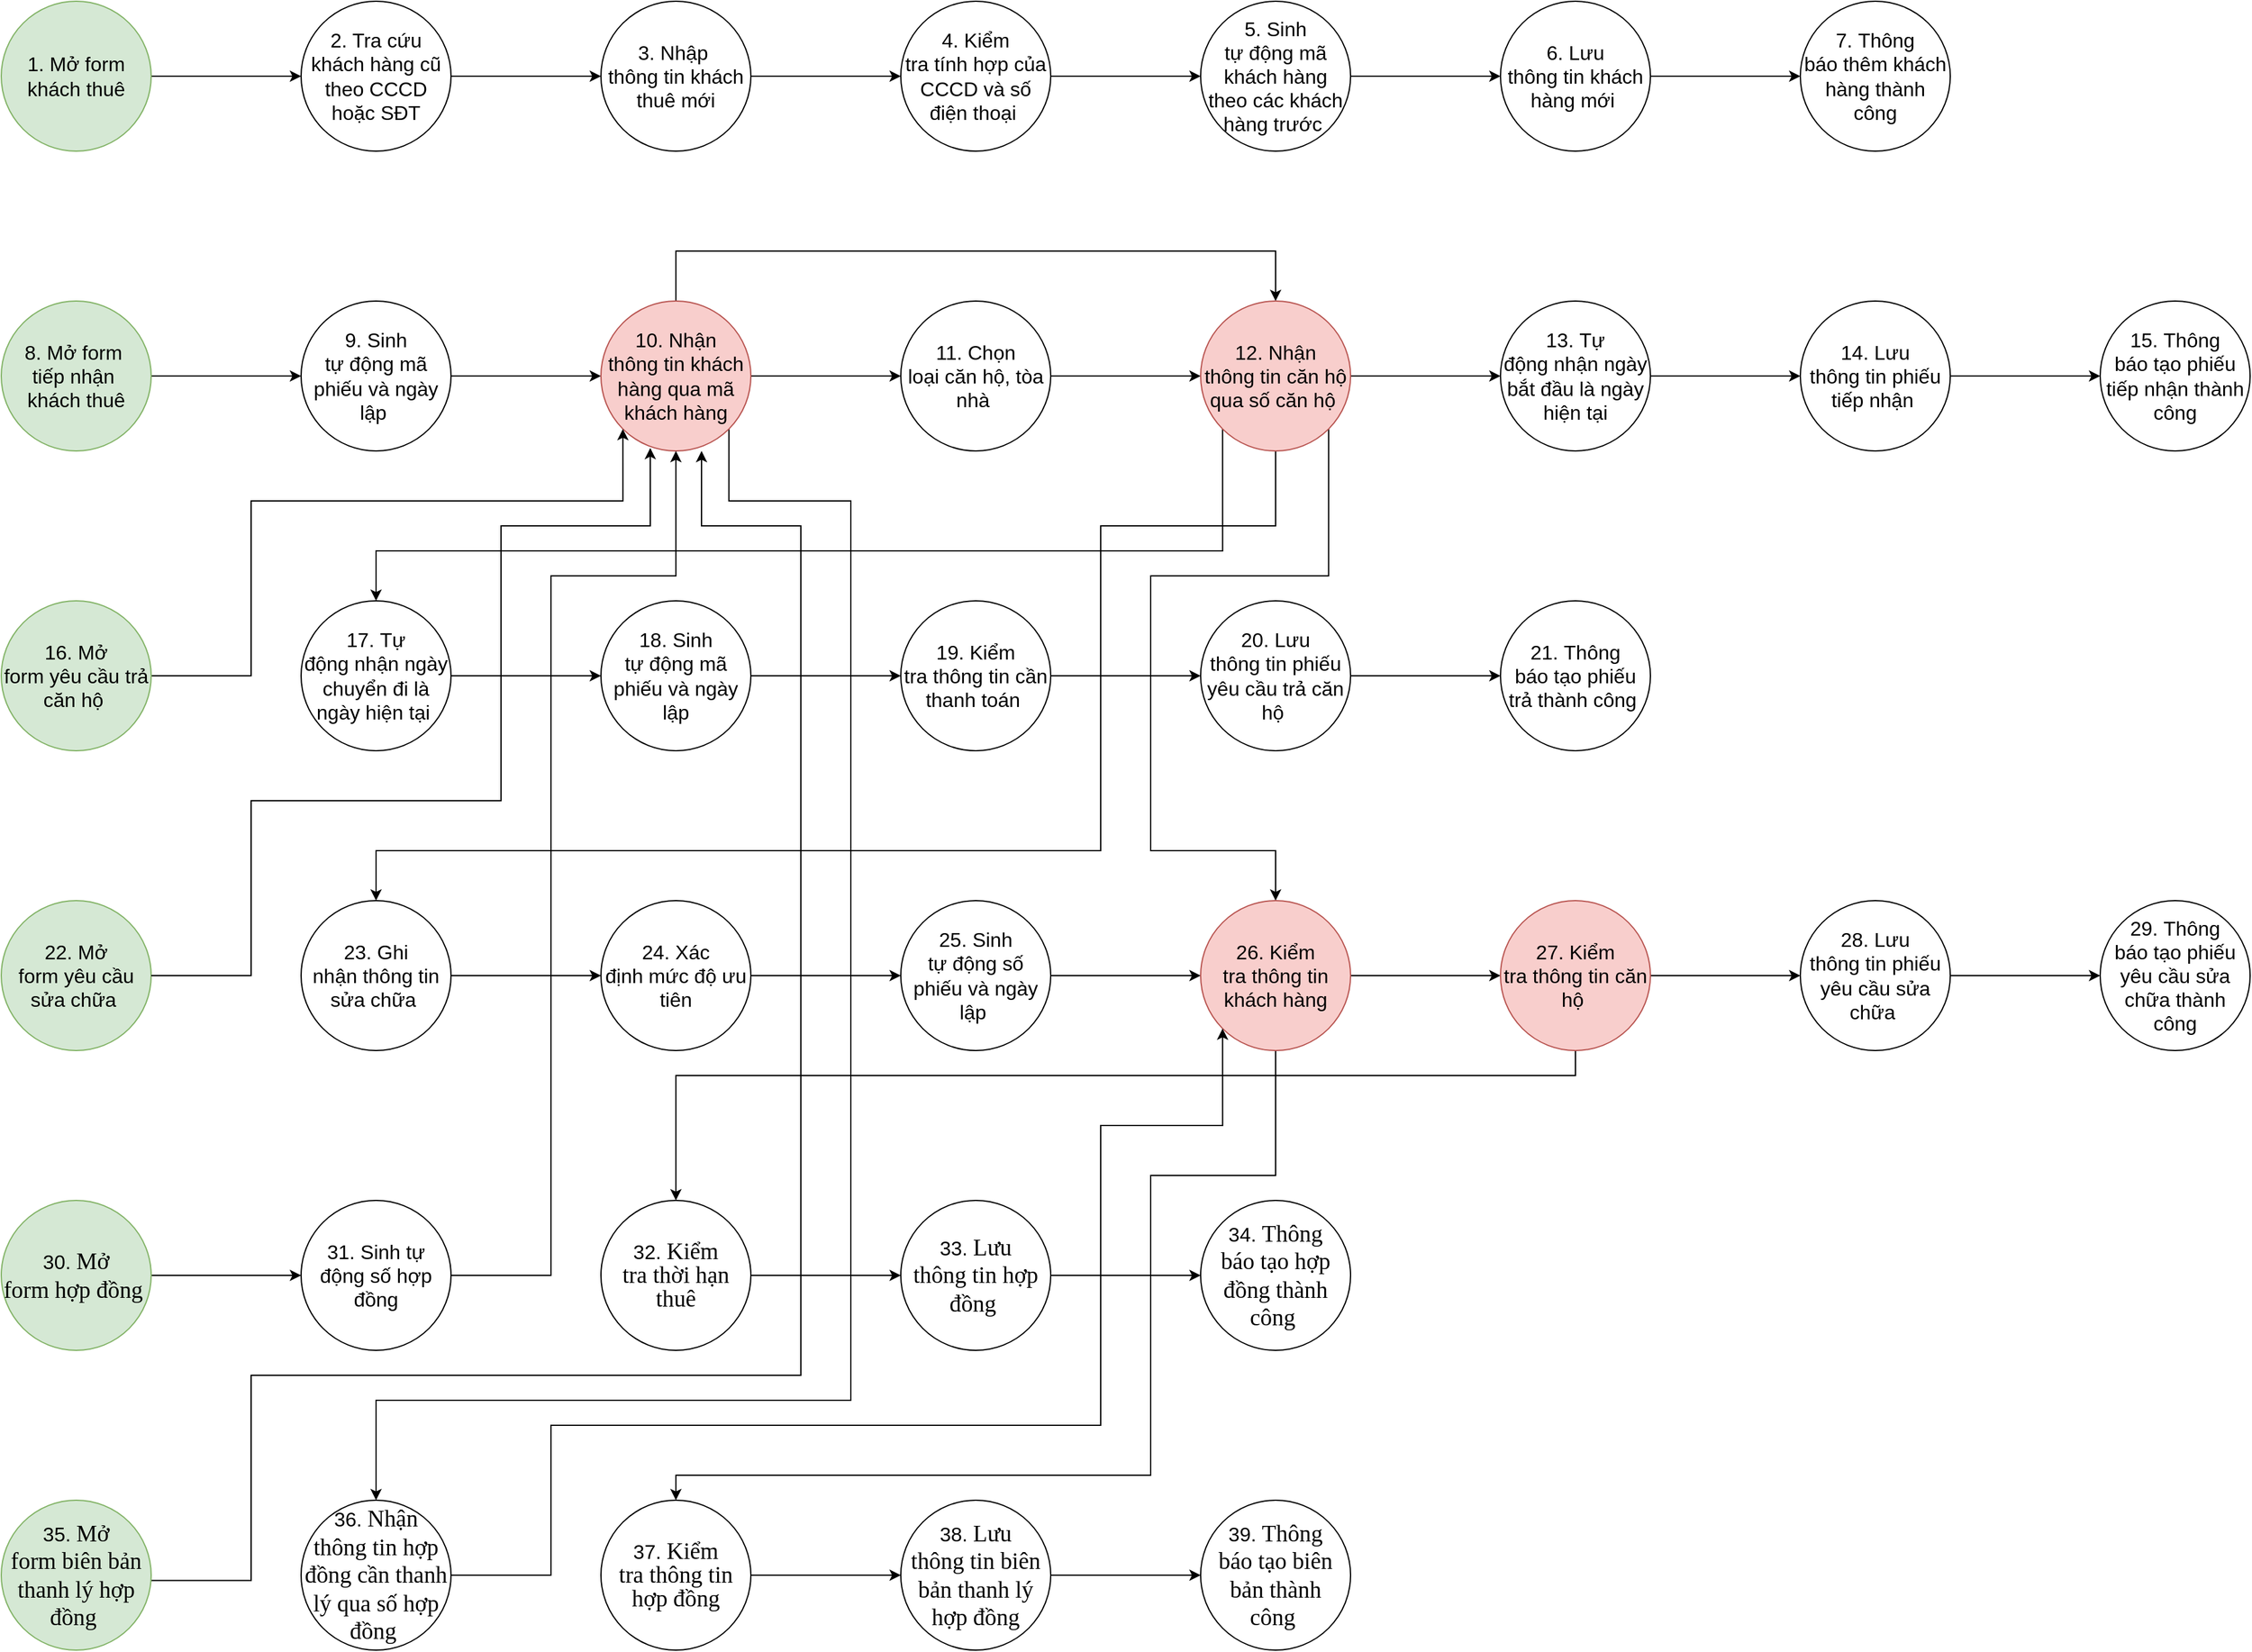 <mxfile version="28.2.7">
  <diagram name="Trang-1" id="BNuc9Tho2VInWAJtmNCV">
    <mxGraphModel dx="1815" dy="1485" grid="1" gridSize="10" guides="1" tooltips="1" connect="1" arrows="1" fold="1" page="0" pageScale="1" pageWidth="827" pageHeight="1169" math="0" shadow="0">
      <root>
        <mxCell id="0" />
        <mxCell id="1" parent="0" />
        <mxCell id="1VUmnsQ3BvMP89mHqFCF-171" style="edgeStyle=orthogonalEdgeStyle;rounded=0;orthogonalLoop=1;jettySize=auto;html=1;exitX=1;exitY=0.5;exitDx=0;exitDy=0;entryX=0;entryY=0.5;entryDx=0;entryDy=0;strokeWidth=1;fontSize=16;fontFamily=Helvetica;shadow=0;" edge="1" parent="1" source="1VUmnsQ3BvMP89mHqFCF-169" target="1VUmnsQ3BvMP89mHqFCF-170">
          <mxGeometry relative="1" as="geometry" />
        </mxCell>
        <mxCell id="1VUmnsQ3BvMP89mHqFCF-169" value="&lt;font&gt;1. Mở form&lt;/font&gt;&lt;div&gt;&lt;span style=&quot;background-color: transparent; color: light-dark(rgb(0, 0, 0), rgb(255, 255, 255));&quot;&gt;khách thuê&lt;/span&gt;&lt;/div&gt;" style="ellipse;whiteSpace=wrap;html=1;aspect=fixed;fillColor=#d5e8d4;strokeColor=#82b366;strokeWidth=1;fontSize=16;fontFamily=Helvetica;shadow=0;" vertex="1" parent="1">
          <mxGeometry x="80" y="240" width="120" height="120" as="geometry" />
        </mxCell>
        <mxCell id="1VUmnsQ3BvMP89mHqFCF-173" style="edgeStyle=orthogonalEdgeStyle;rounded=0;orthogonalLoop=1;jettySize=auto;html=1;exitX=1;exitY=0.5;exitDx=0;exitDy=0;entryX=0;entryY=0.5;entryDx=0;entryDy=0;strokeWidth=1;fontSize=16;fontFamily=Helvetica;shadow=0;" edge="1" parent="1" source="1VUmnsQ3BvMP89mHqFCF-170" target="1VUmnsQ3BvMP89mHqFCF-172">
          <mxGeometry relative="1" as="geometry" />
        </mxCell>
        <mxCell id="1VUmnsQ3BvMP89mHqFCF-170" value="&lt;span style=&quot;line-height: 105%;&quot;&gt;&lt;font&gt;2. Tra cứu khách hàng cũ theo CCCD hoặc SĐT&lt;/font&gt;&lt;/span&gt;" style="ellipse;whiteSpace=wrap;html=1;aspect=fixed;strokeWidth=1;fontSize=16;fontFamily=Helvetica;shadow=0;" vertex="1" parent="1">
          <mxGeometry x="320" y="240" width="120" height="120" as="geometry" />
        </mxCell>
        <mxCell id="1VUmnsQ3BvMP89mHqFCF-175" style="edgeStyle=orthogonalEdgeStyle;rounded=0;orthogonalLoop=1;jettySize=auto;html=1;exitX=1;exitY=0.5;exitDx=0;exitDy=0;strokeWidth=1;fontSize=16;fontFamily=Helvetica;shadow=0;" edge="1" parent="1" source="1VUmnsQ3BvMP89mHqFCF-172" target="1VUmnsQ3BvMP89mHqFCF-174">
          <mxGeometry relative="1" as="geometry" />
        </mxCell>
        <mxCell id="1VUmnsQ3BvMP89mHqFCF-172" value="&lt;span style=&quot;line-height: 105%;&quot;&gt;&lt;font&gt;&lt;font&gt;3. Nhập&amp;nbsp;&lt;/font&gt;&lt;/font&gt;&lt;/span&gt;&lt;div&gt;&lt;span style=&quot;line-height: 105%;&quot;&gt;&lt;font&gt;&lt;font&gt;thông tin khách thuê mới&lt;/font&gt;&lt;br&gt;&lt;/font&gt;&lt;/span&gt;&lt;/div&gt;" style="ellipse;whiteSpace=wrap;html=1;aspect=fixed;strokeWidth=1;fontSize=16;fontFamily=Helvetica;shadow=0;" vertex="1" parent="1">
          <mxGeometry x="560" y="240" width="120" height="120" as="geometry" />
        </mxCell>
        <mxCell id="1VUmnsQ3BvMP89mHqFCF-177" style="edgeStyle=orthogonalEdgeStyle;rounded=0;orthogonalLoop=1;jettySize=auto;html=1;exitX=1;exitY=0.5;exitDx=0;exitDy=0;entryX=0;entryY=0.5;entryDx=0;entryDy=0;strokeWidth=1;fontSize=16;fontFamily=Helvetica;shadow=0;" edge="1" parent="1" source="1VUmnsQ3BvMP89mHqFCF-174" target="1VUmnsQ3BvMP89mHqFCF-176">
          <mxGeometry relative="1" as="geometry" />
        </mxCell>
        <mxCell id="1VUmnsQ3BvMP89mHqFCF-174" value="&lt;span&gt;&lt;font&gt;4. Kiểm&lt;br&gt;tra tính hợp của CCCD và số điện thoại&amp;nbsp;&lt;/font&gt;&lt;/span&gt;" style="ellipse;whiteSpace=wrap;html=1;aspect=fixed;strokeWidth=1;fontSize=16;fontFamily=Helvetica;shadow=0;" vertex="1" parent="1">
          <mxGeometry x="800" y="240" width="120" height="120" as="geometry" />
        </mxCell>
        <mxCell id="1VUmnsQ3BvMP89mHqFCF-181" style="edgeStyle=orthogonalEdgeStyle;rounded=0;orthogonalLoop=1;jettySize=auto;html=1;exitX=1;exitY=0.5;exitDx=0;exitDy=0;strokeWidth=1;fontSize=16;fontFamily=Helvetica;shadow=0;" edge="1" parent="1" source="1VUmnsQ3BvMP89mHqFCF-176" target="1VUmnsQ3BvMP89mHqFCF-178">
          <mxGeometry relative="1" as="geometry" />
        </mxCell>
        <mxCell id="1VUmnsQ3BvMP89mHqFCF-176" value="&lt;font&gt;&lt;span&gt;5.&amp;nbsp;&lt;/span&gt;&lt;/font&gt;&lt;span&gt;Sinh&lt;br&gt;tự động mã khách hàng theo các khách hàng trước&amp;nbsp;&lt;/span&gt;" style="ellipse;whiteSpace=wrap;html=1;aspect=fixed;strokeWidth=1;fontSize=16;fontFamily=Helvetica;shadow=0;" vertex="1" parent="1">
          <mxGeometry x="1040" y="240" width="120" height="120" as="geometry" />
        </mxCell>
        <mxCell id="1VUmnsQ3BvMP89mHqFCF-183" style="edgeStyle=orthogonalEdgeStyle;rounded=0;orthogonalLoop=1;jettySize=auto;html=1;exitX=1;exitY=0.5;exitDx=0;exitDy=0;fontFamily=Helvetica;fontSize=16;shadow=0;" edge="1" parent="1" source="1VUmnsQ3BvMP89mHqFCF-178" target="1VUmnsQ3BvMP89mHqFCF-182">
          <mxGeometry relative="1" as="geometry" />
        </mxCell>
        <mxCell id="1VUmnsQ3BvMP89mHqFCF-178" value="&lt;font&gt;&lt;span&gt;6.&amp;nbsp;&lt;/span&gt;&lt;/font&gt;&lt;span&gt;Lưu&lt;br&gt;thông tin khách hàng mới&amp;nbsp;&lt;/span&gt;" style="ellipse;whiteSpace=wrap;html=1;aspect=fixed;strokeWidth=1;fontSize=16;fontFamily=Helvetica;shadow=0;" vertex="1" parent="1">
          <mxGeometry x="1280" y="240" width="120" height="120" as="geometry" />
        </mxCell>
        <mxCell id="1VUmnsQ3BvMP89mHqFCF-182" value="&lt;font&gt;&lt;font&gt;7.&amp;nbsp;&lt;/font&gt;&lt;span style=&quot;line-height: 105%;&quot;&gt;Thông&lt;br&gt;báo thêm khách hàng thành công&lt;/span&gt;&lt;/font&gt;" style="ellipse;whiteSpace=wrap;html=1;aspect=fixed;strokeWidth=1;fontSize=16;fontFamily=Helvetica;shadow=0;" vertex="1" parent="1">
          <mxGeometry x="1520" y="240" width="120" height="120" as="geometry" />
        </mxCell>
        <mxCell id="1VUmnsQ3BvMP89mHqFCF-184" style="edgeStyle=orthogonalEdgeStyle;rounded=0;orthogonalLoop=1;jettySize=auto;html=1;exitX=1;exitY=0.5;exitDx=0;exitDy=0;entryX=0;entryY=0.5;entryDx=0;entryDy=0;strokeWidth=1;fontSize=16;fontFamily=Helvetica;shadow=0;" edge="1" parent="1" source="1VUmnsQ3BvMP89mHqFCF-185" target="1VUmnsQ3BvMP89mHqFCF-187">
          <mxGeometry relative="1" as="geometry" />
        </mxCell>
        <mxCell id="1VUmnsQ3BvMP89mHqFCF-185" value="&lt;font&gt;8. Mở form&amp;nbsp;&lt;/font&gt;&lt;div&gt;&lt;font&gt;tiếp nhận&amp;nbsp;&lt;/font&gt;&lt;/div&gt;&lt;div&gt;&lt;span style=&quot;background-color: transparent; color: light-dark(rgb(0, 0, 0), rgb(255, 255, 255));&quot;&gt;khách thuê&lt;/span&gt;&lt;/div&gt;" style="ellipse;whiteSpace=wrap;html=1;aspect=fixed;fillColor=#d5e8d4;strokeColor=#82b366;strokeWidth=1;fontSize=16;fontFamily=Helvetica;shadow=0;" vertex="1" parent="1">
          <mxGeometry x="80" y="480" width="120" height="120" as="geometry" />
        </mxCell>
        <mxCell id="1VUmnsQ3BvMP89mHqFCF-186" style="edgeStyle=orthogonalEdgeStyle;rounded=0;orthogonalLoop=1;jettySize=auto;html=1;exitX=1;exitY=0.5;exitDx=0;exitDy=0;entryX=0;entryY=0.5;entryDx=0;entryDy=0;strokeWidth=1;fontSize=16;fontFamily=Helvetica;shadow=0;" edge="1" parent="1" source="1VUmnsQ3BvMP89mHqFCF-187" target="1VUmnsQ3BvMP89mHqFCF-189">
          <mxGeometry relative="1" as="geometry" />
        </mxCell>
        <mxCell id="1VUmnsQ3BvMP89mHqFCF-187" value="&lt;span style=&quot;line-height: 105%;&quot;&gt;&lt;font&gt;9.&amp;nbsp;&lt;/font&gt;&lt;/span&gt;&lt;span&gt;Sinh&lt;br&gt;tự động mã phiếu và ngày lập&amp;nbsp;&lt;/span&gt;" style="ellipse;whiteSpace=wrap;html=1;aspect=fixed;strokeWidth=1;fontSize=16;fontFamily=Helvetica;shadow=0;" vertex="1" parent="1">
          <mxGeometry x="320" y="480" width="120" height="120" as="geometry" />
        </mxCell>
        <mxCell id="1VUmnsQ3BvMP89mHqFCF-188" style="edgeStyle=orthogonalEdgeStyle;rounded=0;orthogonalLoop=1;jettySize=auto;html=1;exitX=1;exitY=0.5;exitDx=0;exitDy=0;strokeWidth=1;fontSize=16;fontFamily=Helvetica;shadow=0;" edge="1" parent="1" source="1VUmnsQ3BvMP89mHqFCF-189" target="1VUmnsQ3BvMP89mHqFCF-191">
          <mxGeometry relative="1" as="geometry" />
        </mxCell>
        <mxCell id="1VUmnsQ3BvMP89mHqFCF-214" style="edgeStyle=orthogonalEdgeStyle;rounded=0;orthogonalLoop=1;jettySize=auto;html=1;exitX=0.5;exitY=0;exitDx=0;exitDy=0;entryX=0.5;entryY=0;entryDx=0;entryDy=0;shadow=0;fontFamily=Helvetica;fontSize=16;" edge="1" parent="1" source="1VUmnsQ3BvMP89mHqFCF-189" target="1VUmnsQ3BvMP89mHqFCF-193">
          <mxGeometry relative="1" as="geometry">
            <Array as="points">
              <mxPoint x="620" y="440" />
              <mxPoint x="1100" y="440" />
            </Array>
          </mxGeometry>
        </mxCell>
        <mxCell id="1VUmnsQ3BvMP89mHqFCF-260" style="edgeStyle=orthogonalEdgeStyle;rounded=0;orthogonalLoop=1;jettySize=auto;html=1;exitX=1;exitY=1;exitDx=0;exitDy=0;entryX=0.5;entryY=0;entryDx=0;entryDy=0;" edge="1" parent="1" source="1VUmnsQ3BvMP89mHqFCF-189" target="1VUmnsQ3BvMP89mHqFCF-253">
          <mxGeometry relative="1" as="geometry">
            <Array as="points">
              <mxPoint x="663" y="640" />
              <mxPoint x="760" y="640" />
              <mxPoint x="760" y="1360" />
              <mxPoint x="380" y="1360" />
            </Array>
          </mxGeometry>
        </mxCell>
        <mxCell id="1VUmnsQ3BvMP89mHqFCF-189" value="&lt;div&gt;&lt;span style=&quot;line-height: 105%;&quot;&gt;&lt;font&gt;10.&amp;nbsp;&lt;span style=&quot;background-color: transparent; color: light-dark(rgb(0, 0, 0), rgb(255, 255, 255));&quot;&gt;&lt;span style=&quot;line-height: 105%;&quot;&gt;Nhận&lt;br&gt;thông tin khách hàng qua mã khách hàng&lt;/span&gt;&lt;/span&gt;&lt;br&gt;&lt;/font&gt;&lt;/span&gt;&lt;/div&gt;" style="ellipse;whiteSpace=wrap;html=1;aspect=fixed;strokeWidth=1;fontSize=16;fontFamily=Helvetica;fillColor=#f8cecc;strokeColor=#b85450;shadow=0;" vertex="1" parent="1">
          <mxGeometry x="560" y="480" width="120" height="120" as="geometry" />
        </mxCell>
        <mxCell id="1VUmnsQ3BvMP89mHqFCF-190" style="edgeStyle=orthogonalEdgeStyle;rounded=0;orthogonalLoop=1;jettySize=auto;html=1;exitX=1;exitY=0.5;exitDx=0;exitDy=0;entryX=0;entryY=0.5;entryDx=0;entryDy=0;strokeWidth=1;fontSize=16;fontFamily=Helvetica;shadow=0;" edge="1" parent="1" source="1VUmnsQ3BvMP89mHqFCF-191" target="1VUmnsQ3BvMP89mHqFCF-193">
          <mxGeometry relative="1" as="geometry" />
        </mxCell>
        <mxCell id="1VUmnsQ3BvMP89mHqFCF-191" value="11.&amp;nbsp;&lt;span&gt;Chọn&lt;br&gt;loại căn hộ, tòa nhà&amp;nbsp;&lt;/span&gt;" style="ellipse;whiteSpace=wrap;html=1;aspect=fixed;strokeWidth=1;fontSize=16;fontFamily=Helvetica;shadow=0;" vertex="1" parent="1">
          <mxGeometry x="800" y="480" width="120" height="120" as="geometry" />
        </mxCell>
        <mxCell id="1VUmnsQ3BvMP89mHqFCF-192" style="edgeStyle=orthogonalEdgeStyle;rounded=0;orthogonalLoop=1;jettySize=auto;html=1;exitX=1;exitY=0.5;exitDx=0;exitDy=0;strokeWidth=1;fontSize=16;fontFamily=Helvetica;shadow=0;" edge="1" parent="1" source="1VUmnsQ3BvMP89mHqFCF-193" target="1VUmnsQ3BvMP89mHqFCF-195">
          <mxGeometry relative="1" as="geometry" />
        </mxCell>
        <mxCell id="1VUmnsQ3BvMP89mHqFCF-215" style="edgeStyle=orthogonalEdgeStyle;rounded=0;orthogonalLoop=1;jettySize=auto;html=1;exitX=0;exitY=1;exitDx=0;exitDy=0;entryX=0.5;entryY=0;entryDx=0;entryDy=0;shadow=0;fontFamily=Helvetica;fontSize=16;" edge="1" parent="1" source="1VUmnsQ3BvMP89mHqFCF-193" target="1VUmnsQ3BvMP89mHqFCF-202">
          <mxGeometry relative="1" as="geometry">
            <Array as="points">
              <mxPoint x="1058" y="680" />
              <mxPoint x="380" y="680" />
            </Array>
          </mxGeometry>
        </mxCell>
        <mxCell id="1VUmnsQ3BvMP89mHqFCF-228" style="edgeStyle=orthogonalEdgeStyle;rounded=0;orthogonalLoop=1;jettySize=auto;html=1;exitX=0.5;exitY=1;exitDx=0;exitDy=0;entryX=0.5;entryY=0;entryDx=0;entryDy=0;shadow=0;fontFamily=Helvetica;fontSize=16;" edge="1" parent="1" source="1VUmnsQ3BvMP89mHqFCF-193" target="1VUmnsQ3BvMP89mHqFCF-218">
          <mxGeometry relative="1" as="geometry">
            <Array as="points">
              <mxPoint x="1100" y="660" />
              <mxPoint x="960" y="660" />
              <mxPoint x="960" y="920" />
              <mxPoint x="380" y="920" />
            </Array>
          </mxGeometry>
        </mxCell>
        <mxCell id="1VUmnsQ3BvMP89mHqFCF-249" style="edgeStyle=orthogonalEdgeStyle;rounded=0;orthogonalLoop=1;jettySize=auto;html=1;exitX=1;exitY=1;exitDx=0;exitDy=0;entryX=0.5;entryY=0;entryDx=0;entryDy=0;" edge="1" parent="1" source="1VUmnsQ3BvMP89mHqFCF-193" target="1VUmnsQ3BvMP89mHqFCF-224">
          <mxGeometry relative="1" as="geometry">
            <Array as="points">
              <mxPoint x="1142" y="700" />
              <mxPoint x="1000" y="700" />
              <mxPoint x="1000" y="920" />
              <mxPoint x="1100" y="920" />
            </Array>
          </mxGeometry>
        </mxCell>
        <mxCell id="1VUmnsQ3BvMP89mHqFCF-193" value="12.&amp;nbsp;&lt;span style=&quot;line-height: 105%;&quot;&gt;Nhận&lt;br&gt;thông tin căn hộ qua số căn hộ&amp;nbsp;&lt;/span&gt;" style="ellipse;whiteSpace=wrap;html=1;aspect=fixed;strokeWidth=1;fontSize=16;fontFamily=Helvetica;fillColor=#f8cecc;strokeColor=#b85450;shadow=0;" vertex="1" parent="1">
          <mxGeometry x="1040" y="480" width="120" height="120" as="geometry" />
        </mxCell>
        <mxCell id="1VUmnsQ3BvMP89mHqFCF-194" style="edgeStyle=orthogonalEdgeStyle;rounded=0;orthogonalLoop=1;jettySize=auto;html=1;exitX=1;exitY=0.5;exitDx=0;exitDy=0;fontFamily=Helvetica;fontSize=16;shadow=0;" edge="1" parent="1" source="1VUmnsQ3BvMP89mHqFCF-195" target="1VUmnsQ3BvMP89mHqFCF-196">
          <mxGeometry relative="1" as="geometry" />
        </mxCell>
        <mxCell id="1VUmnsQ3BvMP89mHqFCF-195" value="13.&amp;nbsp;&lt;span&gt;Tự&lt;br&gt;động nhận ngày bắt đầu là ngày hiện tại&lt;/span&gt;" style="ellipse;whiteSpace=wrap;html=1;aspect=fixed;strokeWidth=1;fontSize=16;fontFamily=Helvetica;shadow=0;" vertex="1" parent="1">
          <mxGeometry x="1280" y="480" width="120" height="120" as="geometry" />
        </mxCell>
        <mxCell id="1VUmnsQ3BvMP89mHqFCF-198" style="edgeStyle=orthogonalEdgeStyle;rounded=0;orthogonalLoop=1;jettySize=auto;html=1;exitX=1;exitY=0.5;exitDx=0;exitDy=0;entryX=0;entryY=0.5;entryDx=0;entryDy=0;fontFamily=Helvetica;fontSize=16;shadow=0;" edge="1" parent="1" source="1VUmnsQ3BvMP89mHqFCF-196" target="1VUmnsQ3BvMP89mHqFCF-197">
          <mxGeometry relative="1" as="geometry" />
        </mxCell>
        <mxCell id="1VUmnsQ3BvMP89mHqFCF-196" value="14.&amp;nbsp;&lt;span&gt;Lưu&lt;br&gt;thông tin phiếu tiếp nhận&amp;nbsp;&lt;/span&gt;" style="ellipse;whiteSpace=wrap;html=1;aspect=fixed;strokeWidth=1;fontSize=16;fontFamily=Helvetica;shadow=0;" vertex="1" parent="1">
          <mxGeometry x="1520" y="480" width="120" height="120" as="geometry" />
        </mxCell>
        <mxCell id="1VUmnsQ3BvMP89mHqFCF-197" value="15.&amp;nbsp;&lt;span&gt;Thông&lt;br&gt;báo tạo phiếu tiếp nhận thành công&lt;/span&gt;" style="ellipse;whiteSpace=wrap;html=1;aspect=fixed;strokeWidth=1;fontSize=16;fontFamily=Helvetica;shadow=0;" vertex="1" parent="1">
          <mxGeometry x="1760" y="480" width="120" height="120" as="geometry" />
        </mxCell>
        <mxCell id="1VUmnsQ3BvMP89mHqFCF-199" style="edgeStyle=orthogonalEdgeStyle;rounded=0;orthogonalLoop=1;jettySize=auto;html=1;exitX=1;exitY=0.5;exitDx=0;exitDy=0;entryX=0;entryY=1;entryDx=0;entryDy=0;strokeWidth=1;fontSize=16;fontFamily=Helvetica;shadow=0;" edge="1" parent="1" source="1VUmnsQ3BvMP89mHqFCF-200" target="1VUmnsQ3BvMP89mHqFCF-189">
          <mxGeometry relative="1" as="geometry">
            <Array as="points">
              <mxPoint x="280" y="780" />
              <mxPoint x="280" y="640" />
              <mxPoint x="578" y="640" />
            </Array>
          </mxGeometry>
        </mxCell>
        <mxCell id="1VUmnsQ3BvMP89mHqFCF-200" value="16.&amp;nbsp;&lt;span style=&quot;line-height: 105%;&quot;&gt;Mở&lt;br&gt;form yêu cầu trả căn hộ&amp;nbsp;&lt;/span&gt;" style="ellipse;whiteSpace=wrap;html=1;aspect=fixed;fillColor=#d5e8d4;strokeColor=#82b366;strokeWidth=1;fontSize=16;fontFamily=Helvetica;shadow=0;" vertex="1" parent="1">
          <mxGeometry x="80" y="720" width="120" height="120" as="geometry" />
        </mxCell>
        <mxCell id="1VUmnsQ3BvMP89mHqFCF-201" style="edgeStyle=orthogonalEdgeStyle;rounded=0;orthogonalLoop=1;jettySize=auto;html=1;exitX=1;exitY=0.5;exitDx=0;exitDy=0;entryX=0;entryY=0.5;entryDx=0;entryDy=0;strokeWidth=1;fontSize=16;fontFamily=Helvetica;shadow=0;" edge="1" parent="1" source="1VUmnsQ3BvMP89mHqFCF-202" target="1VUmnsQ3BvMP89mHqFCF-204">
          <mxGeometry relative="1" as="geometry" />
        </mxCell>
        <mxCell id="1VUmnsQ3BvMP89mHqFCF-202" value="17.&amp;nbsp;&lt;span&gt;Tự&lt;br&gt;động nhận ngày chuyển đi là ngày hiện tại&amp;nbsp;&lt;/span&gt;" style="ellipse;whiteSpace=wrap;html=1;aspect=fixed;strokeWidth=1;fontSize=16;fontFamily=Helvetica;shadow=0;" vertex="1" parent="1">
          <mxGeometry x="320" y="720" width="120" height="120" as="geometry" />
        </mxCell>
        <mxCell id="1VUmnsQ3BvMP89mHqFCF-203" style="edgeStyle=orthogonalEdgeStyle;rounded=0;orthogonalLoop=1;jettySize=auto;html=1;exitX=1;exitY=0.5;exitDx=0;exitDy=0;strokeWidth=1;fontSize=16;fontFamily=Helvetica;shadow=0;" edge="1" parent="1" source="1VUmnsQ3BvMP89mHqFCF-204" target="1VUmnsQ3BvMP89mHqFCF-206">
          <mxGeometry relative="1" as="geometry" />
        </mxCell>
        <mxCell id="1VUmnsQ3BvMP89mHqFCF-204" value="&lt;div&gt;&lt;span style=&quot;line-height: 105%;&quot;&gt;&lt;font&gt;18.&amp;nbsp;&lt;span style=&quot;background-color: transparent; color: light-dark(rgb(0, 0, 0), rgb(255, 255, 255));&quot;&gt;Sinh&lt;br&gt;tự động mã phiếu và ngày lập&lt;/span&gt;&lt;br&gt;&lt;/font&gt;&lt;/span&gt;&lt;/div&gt;" style="ellipse;whiteSpace=wrap;html=1;aspect=fixed;strokeWidth=1;fontSize=16;fontFamily=Helvetica;shadow=0;" vertex="1" parent="1">
          <mxGeometry x="560" y="720" width="120" height="120" as="geometry" />
        </mxCell>
        <mxCell id="1VUmnsQ3BvMP89mHqFCF-205" style="edgeStyle=orthogonalEdgeStyle;rounded=0;orthogonalLoop=1;jettySize=auto;html=1;exitX=1;exitY=0.5;exitDx=0;exitDy=0;entryX=0;entryY=0.5;entryDx=0;entryDy=0;strokeWidth=1;fontSize=16;fontFamily=Helvetica;shadow=0;" edge="1" parent="1" source="1VUmnsQ3BvMP89mHqFCF-206" target="1VUmnsQ3BvMP89mHqFCF-208">
          <mxGeometry relative="1" as="geometry" />
        </mxCell>
        <mxCell id="1VUmnsQ3BvMP89mHqFCF-206" value="19.&amp;nbsp;&lt;span&gt;Kiểm&lt;br&gt;tra thông tin cần thanh toán&amp;nbsp;&lt;/span&gt;" style="ellipse;whiteSpace=wrap;html=1;aspect=fixed;strokeWidth=1;fontSize=16;fontFamily=Helvetica;shadow=0;" vertex="1" parent="1">
          <mxGeometry x="800" y="720" width="120" height="120" as="geometry" />
        </mxCell>
        <mxCell id="1VUmnsQ3BvMP89mHqFCF-207" style="edgeStyle=orthogonalEdgeStyle;rounded=0;orthogonalLoop=1;jettySize=auto;html=1;exitX=1;exitY=0.5;exitDx=0;exitDy=0;strokeWidth=1;fontSize=16;fontFamily=Helvetica;shadow=0;" edge="1" parent="1" source="1VUmnsQ3BvMP89mHqFCF-208" target="1VUmnsQ3BvMP89mHqFCF-210">
          <mxGeometry relative="1" as="geometry" />
        </mxCell>
        <mxCell id="1VUmnsQ3BvMP89mHqFCF-208" value="20.&amp;nbsp;&lt;span&gt;Lưu&lt;br&gt;thông tin phiếu yêu cầu trả căn hộ&amp;nbsp;&lt;/span&gt;" style="ellipse;whiteSpace=wrap;html=1;aspect=fixed;strokeWidth=1;fontSize=16;fontFamily=Helvetica;shadow=0;" vertex="1" parent="1">
          <mxGeometry x="1040" y="720" width="120" height="120" as="geometry" />
        </mxCell>
        <mxCell id="1VUmnsQ3BvMP89mHqFCF-210" value="21.&amp;nbsp;&lt;span&gt;Thông&lt;br&gt;báo tạo phiếu trả thành công&amp;nbsp;&lt;/span&gt;" style="ellipse;whiteSpace=wrap;html=1;aspect=fixed;strokeWidth=1;fontSize=16;fontFamily=Helvetica;shadow=0;" vertex="1" parent="1">
          <mxGeometry x="1280" y="720" width="120" height="120" as="geometry" />
        </mxCell>
        <mxCell id="1VUmnsQ3BvMP89mHqFCF-216" value="22.&amp;nbsp;&lt;span style=&quot;line-height: 105%;&quot;&gt;Mở&lt;br&gt;form yêu cầu sửa chữa&amp;nbsp;&lt;/span&gt;" style="ellipse;whiteSpace=wrap;html=1;aspect=fixed;fillColor=#d5e8d4;strokeColor=#82b366;strokeWidth=1;fontSize=16;fontFamily=Helvetica;shadow=0;" vertex="1" parent="1">
          <mxGeometry x="80" y="960" width="120" height="120" as="geometry" />
        </mxCell>
        <mxCell id="1VUmnsQ3BvMP89mHqFCF-217" style="edgeStyle=orthogonalEdgeStyle;rounded=0;orthogonalLoop=1;jettySize=auto;html=1;exitX=1;exitY=0.5;exitDx=0;exitDy=0;entryX=0;entryY=0.5;entryDx=0;entryDy=0;strokeWidth=1;fontSize=16;fontFamily=Helvetica;shadow=0;" edge="1" parent="1" source="1VUmnsQ3BvMP89mHqFCF-218" target="1VUmnsQ3BvMP89mHqFCF-220">
          <mxGeometry relative="1" as="geometry" />
        </mxCell>
        <mxCell id="1VUmnsQ3BvMP89mHqFCF-218" value="23.&amp;nbsp;&lt;span&gt;Ghi&lt;br&gt;nhận thông tin sửa chữa&amp;nbsp;&lt;/span&gt;" style="ellipse;whiteSpace=wrap;html=1;aspect=fixed;strokeWidth=1;fontSize=16;fontFamily=Helvetica;shadow=0;" vertex="1" parent="1">
          <mxGeometry x="320" y="960" width="120" height="120" as="geometry" />
        </mxCell>
        <mxCell id="1VUmnsQ3BvMP89mHqFCF-219" style="edgeStyle=orthogonalEdgeStyle;rounded=0;orthogonalLoop=1;jettySize=auto;html=1;exitX=1;exitY=0.5;exitDx=0;exitDy=0;strokeWidth=1;fontSize=16;fontFamily=Helvetica;shadow=0;" edge="1" parent="1" source="1VUmnsQ3BvMP89mHqFCF-220" target="1VUmnsQ3BvMP89mHqFCF-222">
          <mxGeometry relative="1" as="geometry" />
        </mxCell>
        <mxCell id="1VUmnsQ3BvMP89mHqFCF-220" value="&lt;div&gt;&lt;span style=&quot;line-height: 105%;&quot;&gt;&lt;font&gt;24.&amp;nbsp;&lt;span style=&quot;background-color: transparent; color: light-dark(rgb(0, 0, 0), rgb(255, 255, 255));&quot;&gt;Xác&lt;br&gt;định mức độ ưu tiên&lt;/span&gt;&lt;br&gt;&lt;/font&gt;&lt;/span&gt;&lt;/div&gt;" style="ellipse;whiteSpace=wrap;html=1;aspect=fixed;strokeWidth=1;fontSize=16;fontFamily=Helvetica;shadow=0;" vertex="1" parent="1">
          <mxGeometry x="560" y="960" width="120" height="120" as="geometry" />
        </mxCell>
        <mxCell id="1VUmnsQ3BvMP89mHqFCF-221" style="edgeStyle=orthogonalEdgeStyle;rounded=0;orthogonalLoop=1;jettySize=auto;html=1;exitX=1;exitY=0.5;exitDx=0;exitDy=0;entryX=0;entryY=0.5;entryDx=0;entryDy=0;strokeWidth=1;fontSize=16;fontFamily=Helvetica;shadow=0;" edge="1" parent="1" source="1VUmnsQ3BvMP89mHqFCF-222" target="1VUmnsQ3BvMP89mHqFCF-224">
          <mxGeometry relative="1" as="geometry" />
        </mxCell>
        <mxCell id="1VUmnsQ3BvMP89mHqFCF-222" value="25.&amp;nbsp;&lt;span&gt;Sinh&lt;br&gt;tự động số phiếu và ngày lập&amp;nbsp;&lt;/span&gt;" style="ellipse;whiteSpace=wrap;html=1;aspect=fixed;strokeWidth=1;fontSize=16;fontFamily=Helvetica;shadow=0;" vertex="1" parent="1">
          <mxGeometry x="800" y="960" width="120" height="120" as="geometry" />
        </mxCell>
        <mxCell id="1VUmnsQ3BvMP89mHqFCF-223" style="edgeStyle=orthogonalEdgeStyle;rounded=0;orthogonalLoop=1;jettySize=auto;html=1;exitX=1;exitY=0.5;exitDx=0;exitDy=0;strokeWidth=1;fontSize=16;fontFamily=Helvetica;shadow=0;" edge="1" parent="1" source="1VUmnsQ3BvMP89mHqFCF-224" target="1VUmnsQ3BvMP89mHqFCF-225">
          <mxGeometry relative="1" as="geometry" />
        </mxCell>
        <mxCell id="1VUmnsQ3BvMP89mHqFCF-262" style="edgeStyle=orthogonalEdgeStyle;rounded=0;orthogonalLoop=1;jettySize=auto;html=1;exitX=0.5;exitY=1;exitDx=0;exitDy=0;entryX=0.5;entryY=0;entryDx=0;entryDy=0;" edge="1" parent="1" source="1VUmnsQ3BvMP89mHqFCF-224" target="1VUmnsQ3BvMP89mHqFCF-255">
          <mxGeometry relative="1" as="geometry">
            <Array as="points">
              <mxPoint x="1100" y="1180" />
              <mxPoint x="1000" y="1180" />
              <mxPoint x="1000" y="1420" />
              <mxPoint x="620" y="1420" />
            </Array>
          </mxGeometry>
        </mxCell>
        <mxCell id="1VUmnsQ3BvMP89mHqFCF-224" value="26.&amp;nbsp;&lt;span style=&quot;line-height: 105%;&quot;&gt;Kiểm&lt;br&gt;tra thông tin khách hàng&lt;/span&gt;" style="ellipse;whiteSpace=wrap;html=1;aspect=fixed;strokeWidth=1;fontSize=16;fontFamily=Helvetica;fillColor=#f8cecc;strokeColor=#b85450;shadow=0;" vertex="1" parent="1">
          <mxGeometry x="1040" y="960" width="120" height="120" as="geometry" />
        </mxCell>
        <mxCell id="1VUmnsQ3BvMP89mHqFCF-230" style="edgeStyle=orthogonalEdgeStyle;rounded=0;orthogonalLoop=1;jettySize=auto;html=1;exitX=1;exitY=0.5;exitDx=0;exitDy=0;entryX=0;entryY=0.5;entryDx=0;entryDy=0;shadow=0;fontFamily=Helvetica;fontSize=16;" edge="1" parent="1" source="1VUmnsQ3BvMP89mHqFCF-225" target="1VUmnsQ3BvMP89mHqFCF-229">
          <mxGeometry relative="1" as="geometry" />
        </mxCell>
        <mxCell id="1VUmnsQ3BvMP89mHqFCF-250" style="edgeStyle=orthogonalEdgeStyle;rounded=0;orthogonalLoop=1;jettySize=auto;html=1;exitX=0.5;exitY=1;exitDx=0;exitDy=0;entryX=0.5;entryY=0;entryDx=0;entryDy=0;" edge="1" parent="1" source="1VUmnsQ3BvMP89mHqFCF-225" target="1VUmnsQ3BvMP89mHqFCF-237">
          <mxGeometry relative="1" as="geometry">
            <Array as="points">
              <mxPoint x="1340" y="1100" />
              <mxPoint x="620" y="1100" />
            </Array>
          </mxGeometry>
        </mxCell>
        <mxCell id="1VUmnsQ3BvMP89mHqFCF-225" value="27.&amp;nbsp;&lt;span style=&quot;line-height: 105%;&quot;&gt;Kiểm&lt;br&gt;tra thông tin căn hộ&amp;nbsp;&lt;/span&gt;" style="ellipse;whiteSpace=wrap;html=1;aspect=fixed;strokeWidth=1;fontSize=16;fontFamily=Helvetica;fillColor=#f8cecc;strokeColor=#b85450;shadow=0;" vertex="1" parent="1">
          <mxGeometry x="1280" y="960" width="120" height="120" as="geometry" />
        </mxCell>
        <mxCell id="1VUmnsQ3BvMP89mHqFCF-227" style="edgeStyle=orthogonalEdgeStyle;rounded=0;orthogonalLoop=1;jettySize=auto;html=1;exitX=1;exitY=0.5;exitDx=0;exitDy=0;entryX=0.329;entryY=0.98;entryDx=0;entryDy=0;entryPerimeter=0;shadow=0;fontFamily=Helvetica;fontSize=16;" edge="1" parent="1" source="1VUmnsQ3BvMP89mHqFCF-216" target="1VUmnsQ3BvMP89mHqFCF-189">
          <mxGeometry relative="1" as="geometry">
            <mxPoint x="600" y="600" as="targetPoint" />
            <Array as="points">
              <mxPoint x="280" y="1020" />
              <mxPoint x="280" y="880" />
              <mxPoint x="480" y="880" />
              <mxPoint x="480" y="660" />
              <mxPoint x="599" y="660" />
            </Array>
          </mxGeometry>
        </mxCell>
        <mxCell id="1VUmnsQ3BvMP89mHqFCF-232" style="edgeStyle=orthogonalEdgeStyle;rounded=0;orthogonalLoop=1;jettySize=auto;html=1;exitX=1;exitY=0.5;exitDx=0;exitDy=0;entryX=0;entryY=0.5;entryDx=0;entryDy=0;shadow=0;fontFamily=Helvetica;fontSize=16;" edge="1" parent="1" source="1VUmnsQ3BvMP89mHqFCF-229" target="1VUmnsQ3BvMP89mHqFCF-231">
          <mxGeometry relative="1" as="geometry" />
        </mxCell>
        <mxCell id="1VUmnsQ3BvMP89mHqFCF-229" value="&lt;span&gt;28.&amp;nbsp;&lt;/span&gt;&lt;span&gt;Lưu&lt;br&gt;thông tin phiếu yêu cầu sửa chữa&amp;nbsp;&lt;/span&gt;" style="ellipse;whiteSpace=wrap;html=1;aspect=fixed;strokeWidth=1;fontSize=16;fontFamily=Helvetica;shadow=0;" vertex="1" parent="1">
          <mxGeometry x="1520" y="960" width="120" height="120" as="geometry" />
        </mxCell>
        <mxCell id="1VUmnsQ3BvMP89mHqFCF-231" value="&lt;font&gt;&lt;span&gt;29.&amp;nbsp;&lt;/span&gt;&lt;/font&gt;&lt;span&gt;Thông&lt;br&gt;báo tạo phiếu yêu cầu sửa chữa thành công&lt;/span&gt;" style="ellipse;whiteSpace=wrap;html=1;aspect=fixed;strokeWidth=1;fontSize=16;fontFamily=Helvetica;shadow=0;" vertex="1" parent="1">
          <mxGeometry x="1760" y="960" width="120" height="120" as="geometry" />
        </mxCell>
        <mxCell id="1VUmnsQ3BvMP89mHqFCF-247" style="edgeStyle=orthogonalEdgeStyle;rounded=0;orthogonalLoop=1;jettySize=auto;html=1;exitX=1;exitY=0.5;exitDx=0;exitDy=0;entryX=0;entryY=0.5;entryDx=0;entryDy=0;" edge="1" parent="1" source="1VUmnsQ3BvMP89mHqFCF-233" target="1VUmnsQ3BvMP89mHqFCF-235">
          <mxGeometry relative="1" as="geometry" />
        </mxCell>
        <mxCell id="1VUmnsQ3BvMP89mHqFCF-233" value="30.&amp;nbsp;&lt;span style=&quot;font-size:14.0pt;mso-bidi-font-size:11.0pt;&lt;br/&gt;line-height:105%;font-family:&amp;quot;Times New Roman&amp;quot;,serif;mso-fareast-font-family:&lt;br/&gt;Calibri;mso-fareast-theme-font:minor-latin;mso-bidi-theme-font:minor-bidi;&lt;br/&gt;mso-ansi-language:EN-US;mso-fareast-language:EN-US;mso-bidi-language:AR-SA&quot;&gt;Mở&lt;br/&gt;form hợp đồng&amp;nbsp;&lt;/span&gt;" style="ellipse;whiteSpace=wrap;html=1;aspect=fixed;fillColor=#d5e8d4;strokeColor=#82b366;strokeWidth=1;fontSize=16;fontFamily=Helvetica;shadow=0;" vertex="1" parent="1">
          <mxGeometry x="80" y="1200" width="120" height="120" as="geometry" />
        </mxCell>
        <mxCell id="1VUmnsQ3BvMP89mHqFCF-248" style="edgeStyle=orthogonalEdgeStyle;rounded=0;orthogonalLoop=1;jettySize=auto;html=1;exitX=1;exitY=0.5;exitDx=0;exitDy=0;entryX=0.5;entryY=1;entryDx=0;entryDy=0;" edge="1" parent="1" source="1VUmnsQ3BvMP89mHqFCF-235" target="1VUmnsQ3BvMP89mHqFCF-189">
          <mxGeometry relative="1" as="geometry">
            <Array as="points">
              <mxPoint x="520" y="1260" />
              <mxPoint x="520" y="700" />
              <mxPoint x="620" y="700" />
            </Array>
          </mxGeometry>
        </mxCell>
        <mxCell id="1VUmnsQ3BvMP89mHqFCF-235" value="31. Sinh tự động số hợp đồng" style="ellipse;whiteSpace=wrap;html=1;aspect=fixed;strokeWidth=1;fontSize=16;fontFamily=Helvetica;shadow=0;" vertex="1" parent="1">
          <mxGeometry x="320" y="1200" width="120" height="120" as="geometry" />
        </mxCell>
        <mxCell id="1VUmnsQ3BvMP89mHqFCF-236" style="edgeStyle=orthogonalEdgeStyle;rounded=0;orthogonalLoop=1;jettySize=auto;html=1;exitX=1;exitY=0.5;exitDx=0;exitDy=0;strokeWidth=1;fontSize=16;fontFamily=Helvetica;shadow=0;" edge="1" parent="1" source="1VUmnsQ3BvMP89mHqFCF-237" target="1VUmnsQ3BvMP89mHqFCF-239">
          <mxGeometry relative="1" as="geometry" />
        </mxCell>
        <mxCell id="1VUmnsQ3BvMP89mHqFCF-237" value="&lt;div&gt;&lt;span style=&quot;line-height: 105%;&quot;&gt;&lt;font&gt;32.&amp;nbsp;&lt;span style=&quot;font-family: &amp;quot;Times New Roman&amp;quot;, serif; font-size: 14pt; background-color: transparent; color: light-dark(rgb(0, 0, 0), rgb(255, 255, 255));&quot;&gt;Kiểm&lt;br/&gt;tra thời hạn thuê&lt;/span&gt;&lt;br&gt;&lt;/font&gt;&lt;/span&gt;&lt;/div&gt;" style="ellipse;whiteSpace=wrap;html=1;aspect=fixed;strokeWidth=1;fontSize=16;fontFamily=Helvetica;shadow=0;" vertex="1" parent="1">
          <mxGeometry x="560" y="1200" width="120" height="120" as="geometry" />
        </mxCell>
        <mxCell id="1VUmnsQ3BvMP89mHqFCF-238" style="edgeStyle=orthogonalEdgeStyle;rounded=0;orthogonalLoop=1;jettySize=auto;html=1;exitX=1;exitY=0.5;exitDx=0;exitDy=0;entryX=0;entryY=0.5;entryDx=0;entryDy=0;strokeWidth=1;fontSize=16;fontFamily=Helvetica;shadow=0;" edge="1" parent="1" source="1VUmnsQ3BvMP89mHqFCF-239" target="1VUmnsQ3BvMP89mHqFCF-241">
          <mxGeometry relative="1" as="geometry" />
        </mxCell>
        <mxCell id="1VUmnsQ3BvMP89mHqFCF-239" value="33.&amp;nbsp;&lt;span style=&quot;font-size:14.0pt;mso-bidi-font-size:11.0pt;&lt;br/&gt;line-height:105%;font-family:&amp;quot;Times New Roman&amp;quot;,serif;mso-fareast-font-family:&lt;br/&gt;Calibri;mso-fareast-theme-font:minor-latin;mso-bidi-theme-font:minor-bidi;&lt;br/&gt;mso-ansi-language:EN-US;mso-fareast-language:EN-US;mso-bidi-language:AR-SA&quot;&gt;Lưu&lt;br/&gt;thông tin hợp đồng&amp;nbsp;&lt;/span&gt;" style="ellipse;whiteSpace=wrap;html=1;aspect=fixed;strokeWidth=1;fontSize=16;fontFamily=Helvetica;shadow=0;" vertex="1" parent="1">
          <mxGeometry x="800" y="1200" width="120" height="120" as="geometry" />
        </mxCell>
        <mxCell id="1VUmnsQ3BvMP89mHqFCF-241" value="34.&amp;nbsp;&lt;span style=&quot;font-size:14.0pt;mso-bidi-font-size:11.0pt;&lt;br/&gt;line-height:105%;font-family:&amp;quot;Times New Roman&amp;quot;,serif;mso-fareast-font-family:&lt;br/&gt;Calibri;mso-fareast-theme-font:minor-latin;mso-bidi-theme-font:minor-bidi;&lt;br/&gt;mso-ansi-language:EN-US;mso-fareast-language:EN-US;mso-bidi-language:AR-SA&quot;&gt;Thông&lt;br/&gt;báo tạo hợp đồng thành công&amp;nbsp;&lt;/span&gt;" style="ellipse;whiteSpace=wrap;html=1;aspect=fixed;strokeWidth=1;fontSize=16;fontFamily=Helvetica;shadow=0;" vertex="1" parent="1">
          <mxGeometry x="1040" y="1200" width="120" height="120" as="geometry" />
        </mxCell>
        <mxCell id="1VUmnsQ3BvMP89mHqFCF-259" style="edgeStyle=orthogonalEdgeStyle;rounded=0;orthogonalLoop=1;jettySize=auto;html=1;exitX=1;exitY=0.5;exitDx=0;exitDy=0;entryX=0.671;entryY=0.965;entryDx=0;entryDy=0;entryPerimeter=0;" edge="1" parent="1">
          <mxGeometry relative="1" as="geometry">
            <mxPoint x="200" y="1504.2" as="sourcePoint" />
            <mxPoint x="640.52" y="600" as="targetPoint" />
            <Array as="points">
              <mxPoint x="280" y="1504" />
              <mxPoint x="280" y="1340" />
              <mxPoint x="720" y="1340" />
              <mxPoint x="720" y="660" />
              <mxPoint x="641" y="660" />
            </Array>
          </mxGeometry>
        </mxCell>
        <mxCell id="1VUmnsQ3BvMP89mHqFCF-252" value="35.&amp;nbsp;&lt;span style=&quot;font-size:14.0pt;mso-bidi-font-size:11.0pt;&lt;br/&gt;line-height:105%;font-family:&amp;quot;Times New Roman&amp;quot;,serif;mso-fareast-font-family:&lt;br/&gt;Calibri;mso-fareast-theme-font:minor-latin;mso-bidi-theme-font:minor-bidi;&lt;br/&gt;mso-ansi-language:EN-US;mso-fareast-language:EN-US;mso-bidi-language:AR-SA&quot;&gt;Mở&lt;br/&gt;form biên bản thanh lý hợp đồng&amp;nbsp;&lt;/span&gt;" style="ellipse;whiteSpace=wrap;html=1;aspect=fixed;fillColor=#d5e8d4;strokeColor=#82b366;strokeWidth=1;fontSize=16;fontFamily=Helvetica;shadow=0;" vertex="1" parent="1">
          <mxGeometry x="80" y="1440" width="120" height="120" as="geometry" />
        </mxCell>
        <mxCell id="1VUmnsQ3BvMP89mHqFCF-261" style="edgeStyle=orthogonalEdgeStyle;rounded=0;orthogonalLoop=1;jettySize=auto;html=1;exitX=1;exitY=0.5;exitDx=0;exitDy=0;entryX=0;entryY=1;entryDx=0;entryDy=0;" edge="1" parent="1" source="1VUmnsQ3BvMP89mHqFCF-253" target="1VUmnsQ3BvMP89mHqFCF-224">
          <mxGeometry relative="1" as="geometry">
            <Array as="points">
              <mxPoint x="520" y="1500" />
              <mxPoint x="520" y="1380" />
              <mxPoint x="960" y="1380" />
              <mxPoint x="960" y="1140" />
              <mxPoint x="1058" y="1140" />
            </Array>
          </mxGeometry>
        </mxCell>
        <mxCell id="1VUmnsQ3BvMP89mHqFCF-253" value="36.&amp;nbsp;&lt;span style=&quot;font-size:14.0pt;mso-bidi-font-size:11.0pt;&lt;br/&gt;line-height:105%;font-family:&amp;quot;Times New Roman&amp;quot;,serif;mso-fareast-font-family:&lt;br/&gt;Calibri;mso-fareast-theme-font:minor-latin;mso-bidi-theme-font:minor-bidi;&lt;br/&gt;mso-ansi-language:EN-US;mso-fareast-language:EN-US;mso-bidi-language:AR-SA&quot;&gt;Nhận&lt;br/&gt;thông tin hợp đồng cần thanh lý qua số hợp đồng&amp;nbsp;&lt;/span&gt;" style="ellipse;whiteSpace=wrap;html=1;aspect=fixed;strokeWidth=1;fontSize=16;fontFamily=Helvetica;shadow=0;" vertex="1" parent="1">
          <mxGeometry x="320" y="1440" width="120" height="120" as="geometry" />
        </mxCell>
        <mxCell id="1VUmnsQ3BvMP89mHqFCF-254" style="edgeStyle=orthogonalEdgeStyle;rounded=0;orthogonalLoop=1;jettySize=auto;html=1;exitX=1;exitY=0.5;exitDx=0;exitDy=0;strokeWidth=1;fontSize=16;fontFamily=Helvetica;shadow=0;" edge="1" parent="1" source="1VUmnsQ3BvMP89mHqFCF-255" target="1VUmnsQ3BvMP89mHqFCF-257">
          <mxGeometry relative="1" as="geometry" />
        </mxCell>
        <mxCell id="1VUmnsQ3BvMP89mHqFCF-255" value="&lt;div&gt;&lt;span style=&quot;line-height: 105%;&quot;&gt;&lt;font&gt;37.&amp;nbsp;&lt;span style=&quot;font-family: &amp;quot;Times New Roman&amp;quot;, serif; font-size: 14pt; background-color: transparent; color: light-dark(rgb(0, 0, 0), rgb(255, 255, 255));&quot;&gt;Kiểm&lt;br/&gt;tra thông tin hợp đồng&lt;/span&gt;&lt;br&gt;&lt;/font&gt;&lt;/span&gt;&lt;/div&gt;" style="ellipse;whiteSpace=wrap;html=1;aspect=fixed;strokeWidth=1;fontSize=16;fontFamily=Helvetica;shadow=0;" vertex="1" parent="1">
          <mxGeometry x="560" y="1440" width="120" height="120" as="geometry" />
        </mxCell>
        <mxCell id="1VUmnsQ3BvMP89mHqFCF-256" style="edgeStyle=orthogonalEdgeStyle;rounded=0;orthogonalLoop=1;jettySize=auto;html=1;exitX=1;exitY=0.5;exitDx=0;exitDy=0;entryX=0;entryY=0.5;entryDx=0;entryDy=0;strokeWidth=1;fontSize=16;fontFamily=Helvetica;shadow=0;" edge="1" parent="1" source="1VUmnsQ3BvMP89mHqFCF-257" target="1VUmnsQ3BvMP89mHqFCF-258">
          <mxGeometry relative="1" as="geometry" />
        </mxCell>
        <mxCell id="1VUmnsQ3BvMP89mHqFCF-257" value="38.&amp;nbsp;&lt;span style=&quot;font-size:14.0pt;mso-bidi-font-size:11.0pt;&lt;br/&gt;line-height:105%;font-family:&amp;quot;Times New Roman&amp;quot;,serif;mso-fareast-font-family:&lt;br/&gt;Calibri;mso-fareast-theme-font:minor-latin;mso-bidi-theme-font:minor-bidi;&lt;br/&gt;mso-ansi-language:EN-US;mso-fareast-language:EN-US;mso-bidi-language:AR-SA&quot;&gt;Lưu&lt;br/&gt;thông tin biên bản thanh lý hợp đồng&lt;/span&gt;" style="ellipse;whiteSpace=wrap;html=1;aspect=fixed;strokeWidth=1;fontSize=16;fontFamily=Helvetica;shadow=0;" vertex="1" parent="1">
          <mxGeometry x="800" y="1440" width="120" height="120" as="geometry" />
        </mxCell>
        <mxCell id="1VUmnsQ3BvMP89mHqFCF-258" value="39.&amp;nbsp;&lt;span style=&quot;font-size:14.0pt;mso-bidi-font-size:11.0pt;&lt;br/&gt;line-height:105%;font-family:&amp;quot;Times New Roman&amp;quot;,serif;mso-fareast-font-family:&lt;br/&gt;Calibri;mso-fareast-theme-font:minor-latin;mso-bidi-theme-font:minor-bidi;&lt;br/&gt;mso-ansi-language:EN-US;mso-fareast-language:EN-US;mso-bidi-language:AR-SA&quot;&gt;Thông&lt;br/&gt;báo tạo biên bản thành công&amp;nbsp;&lt;/span&gt;" style="ellipse;whiteSpace=wrap;html=1;aspect=fixed;strokeWidth=1;fontSize=16;fontFamily=Helvetica;shadow=0;" vertex="1" parent="1">
          <mxGeometry x="1040" y="1440" width="120" height="120" as="geometry" />
        </mxCell>
      </root>
    </mxGraphModel>
  </diagram>
</mxfile>
